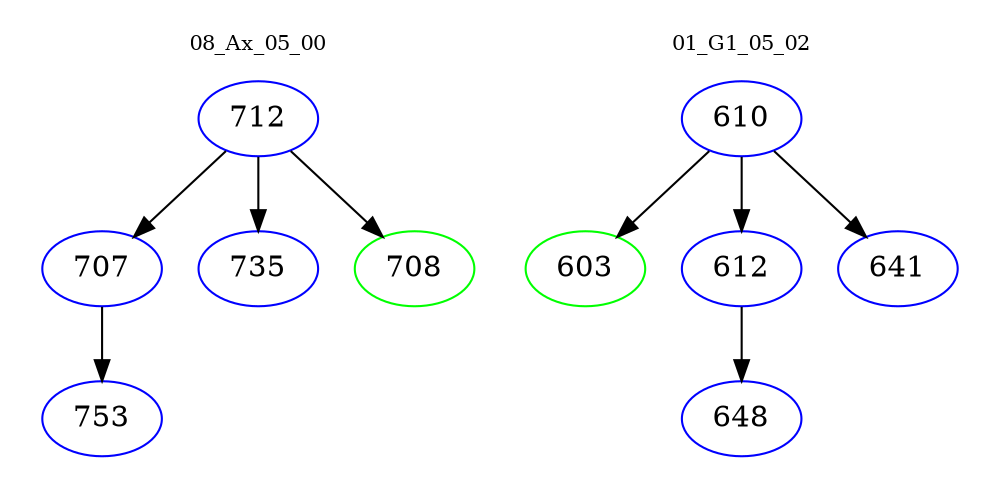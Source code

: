 digraph{
subgraph cluster_0 {
color = white
label = "08_Ax_05_00";
fontsize=10;
T0_712 [label="712", color="blue"]
T0_712 -> T0_707 [color="black"]
T0_707 [label="707", color="blue"]
T0_707 -> T0_753 [color="black"]
T0_753 [label="753", color="blue"]
T0_712 -> T0_735 [color="black"]
T0_735 [label="735", color="blue"]
T0_712 -> T0_708 [color="black"]
T0_708 [label="708", color="green"]
}
subgraph cluster_1 {
color = white
label = "01_G1_05_02";
fontsize=10;
T1_610 [label="610", color="blue"]
T1_610 -> T1_603 [color="black"]
T1_603 [label="603", color="green"]
T1_610 -> T1_612 [color="black"]
T1_612 [label="612", color="blue"]
T1_612 -> T1_648 [color="black"]
T1_648 [label="648", color="blue"]
T1_610 -> T1_641 [color="black"]
T1_641 [label="641", color="blue"]
}
}
